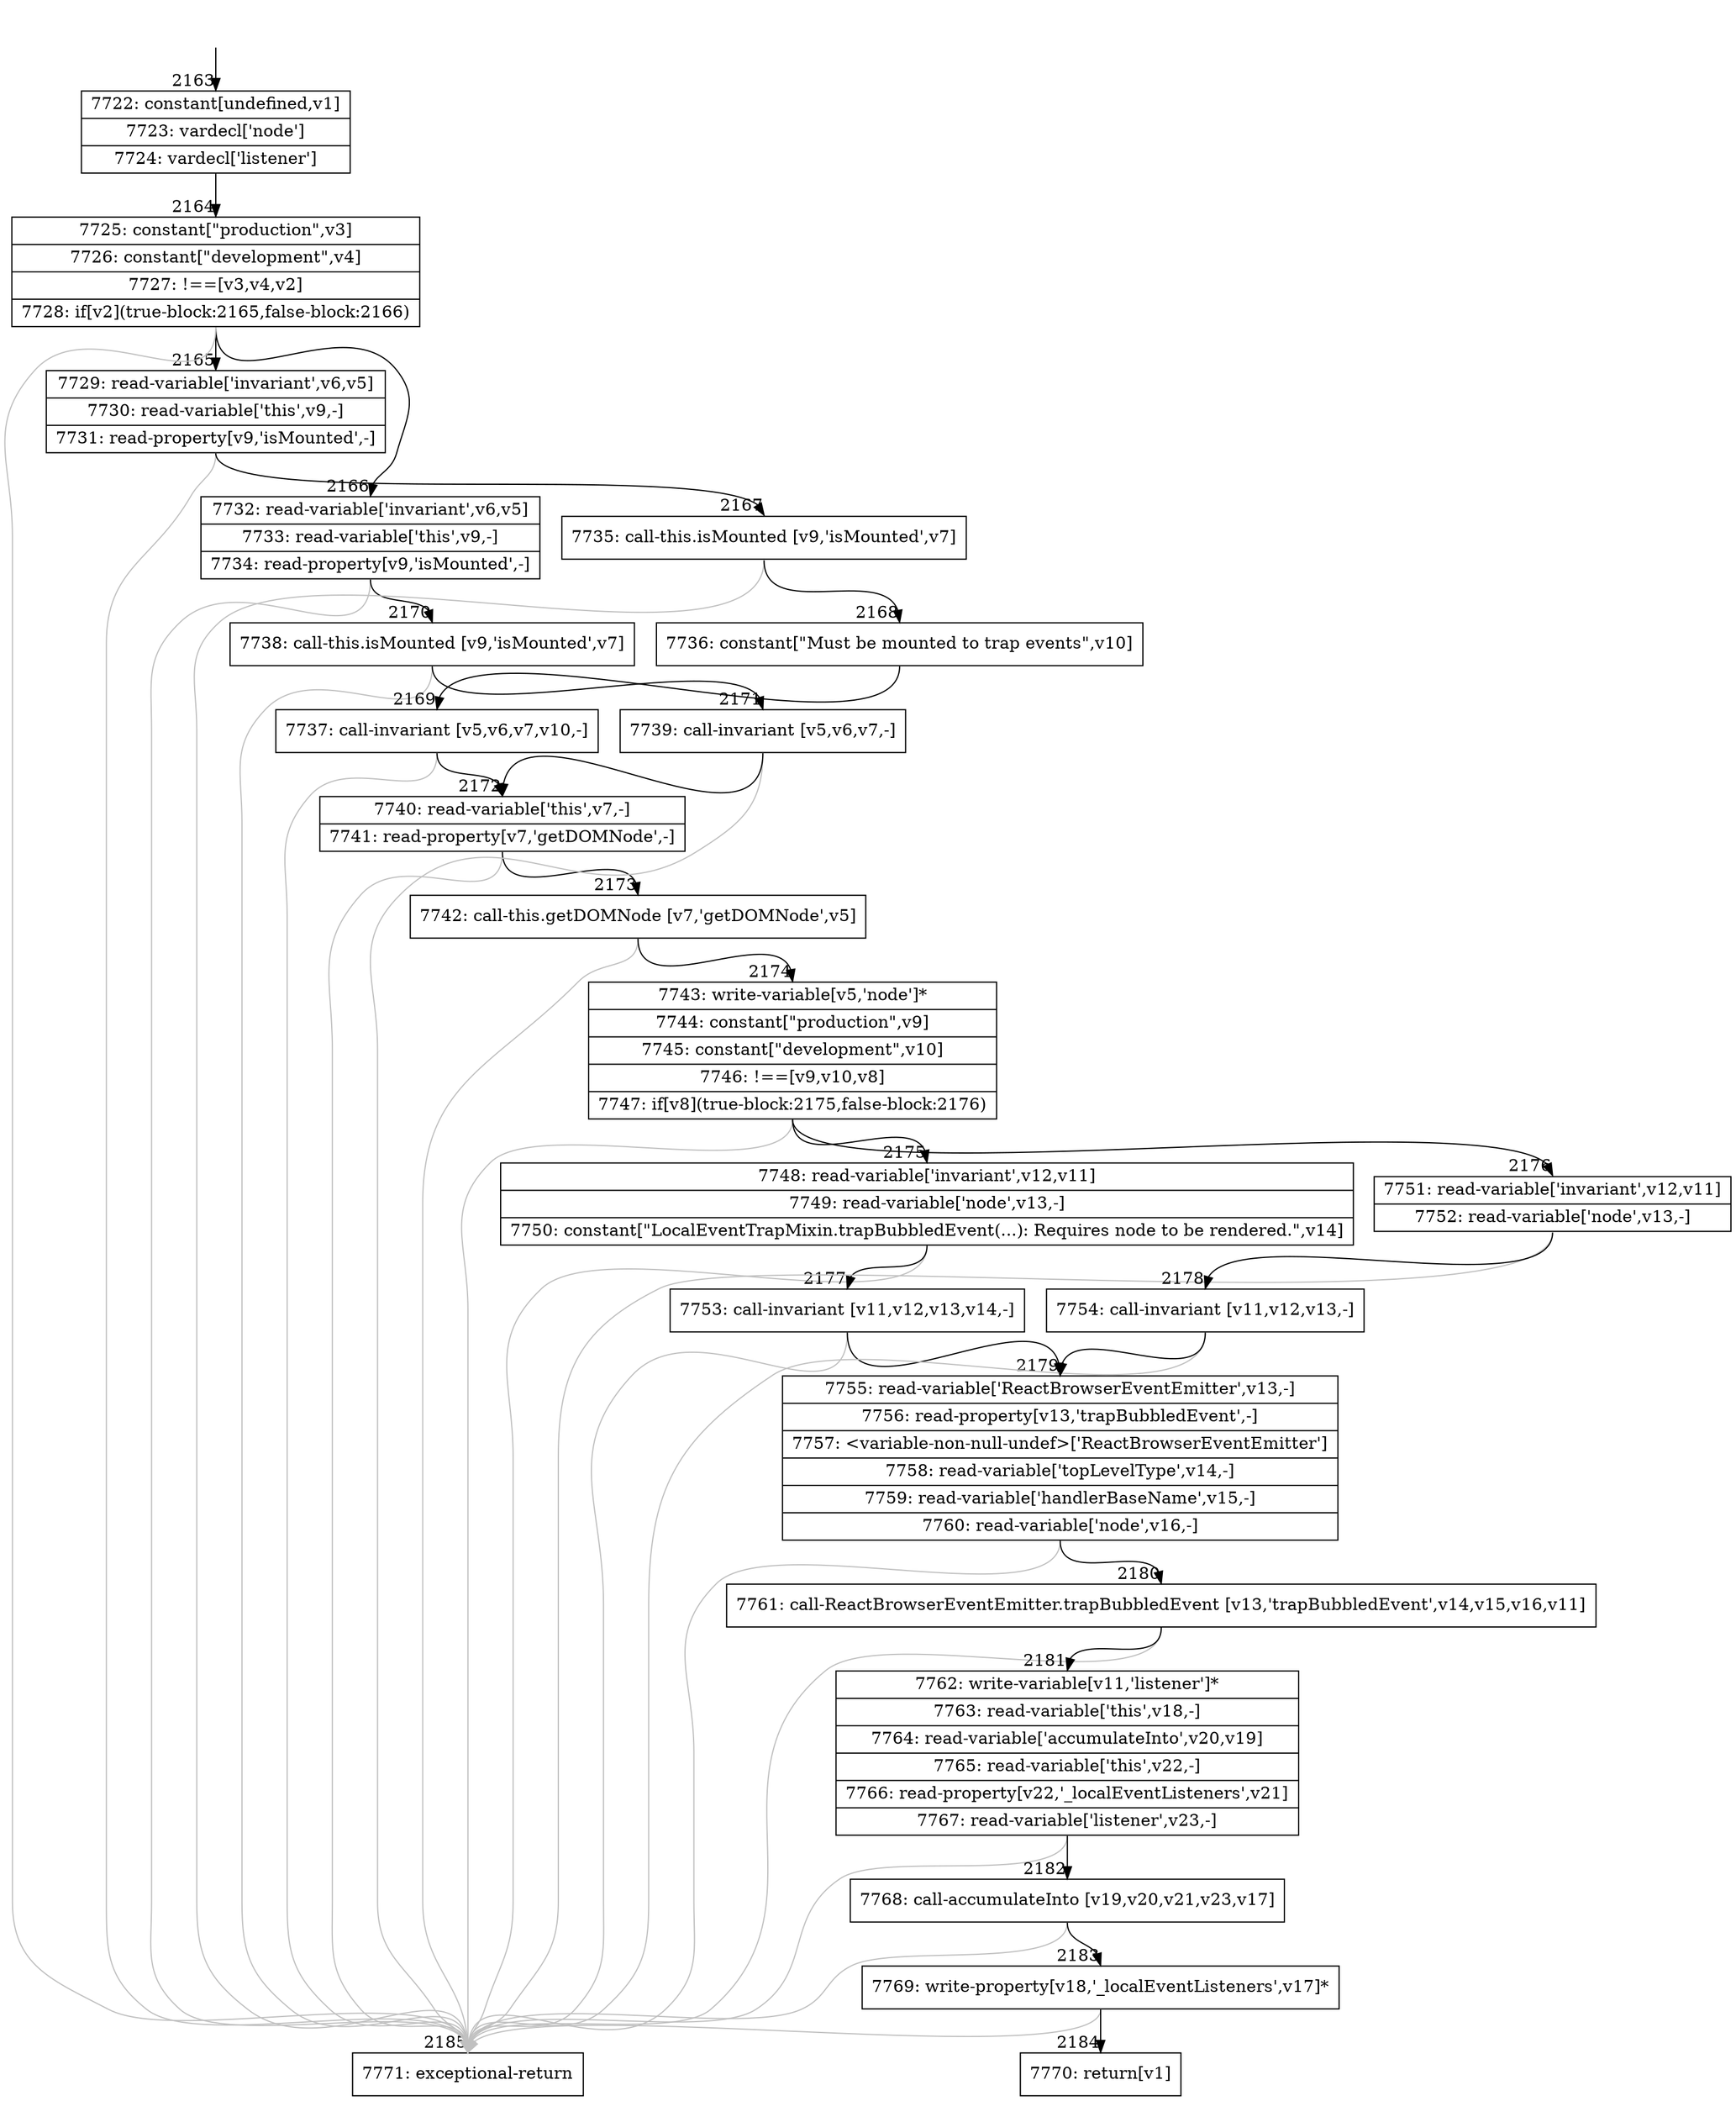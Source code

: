 digraph {
rankdir="TD"
BB_entry155[shape=none,label=""];
BB_entry155 -> BB2163 [tailport=s, headport=n, headlabel="    2163"]
BB2163 [shape=record label="{7722: constant[undefined,v1]|7723: vardecl['node']|7724: vardecl['listener']}" ] 
BB2163 -> BB2164 [tailport=s, headport=n, headlabel="      2164"]
BB2164 [shape=record label="{7725: constant[\"production\",v3]|7726: constant[\"development\",v4]|7727: !==[v3,v4,v2]|7728: if[v2](true-block:2165,false-block:2166)}" ] 
BB2164 -> BB2165 [tailport=s, headport=n, headlabel="      2165"]
BB2164 -> BB2166 [tailport=s, headport=n, headlabel="      2166"]
BB2164 -> BB2185 [tailport=s, headport=n, color=gray, headlabel="      2185"]
BB2165 [shape=record label="{7729: read-variable['invariant',v6,v5]|7730: read-variable['this',v9,-]|7731: read-property[v9,'isMounted',-]}" ] 
BB2165 -> BB2167 [tailport=s, headport=n, headlabel="      2167"]
BB2165 -> BB2185 [tailport=s, headport=n, color=gray]
BB2166 [shape=record label="{7732: read-variable['invariant',v6,v5]|7733: read-variable['this',v9,-]|7734: read-property[v9,'isMounted',-]}" ] 
BB2166 -> BB2170 [tailport=s, headport=n, headlabel="      2170"]
BB2166 -> BB2185 [tailport=s, headport=n, color=gray]
BB2167 [shape=record label="{7735: call-this.isMounted [v9,'isMounted',v7]}" ] 
BB2167 -> BB2168 [tailport=s, headport=n, headlabel="      2168"]
BB2167 -> BB2185 [tailport=s, headport=n, color=gray]
BB2168 [shape=record label="{7736: constant[\"Must be mounted to trap events\",v10]}" ] 
BB2168 -> BB2169 [tailport=s, headport=n, headlabel="      2169"]
BB2169 [shape=record label="{7737: call-invariant [v5,v6,v7,v10,-]}" ] 
BB2169 -> BB2172 [tailport=s, headport=n, headlabel="      2172"]
BB2169 -> BB2185 [tailport=s, headport=n, color=gray]
BB2170 [shape=record label="{7738: call-this.isMounted [v9,'isMounted',v7]}" ] 
BB2170 -> BB2171 [tailport=s, headport=n, headlabel="      2171"]
BB2170 -> BB2185 [tailport=s, headport=n, color=gray]
BB2171 [shape=record label="{7739: call-invariant [v5,v6,v7,-]}" ] 
BB2171 -> BB2172 [tailport=s, headport=n]
BB2171 -> BB2185 [tailport=s, headport=n, color=gray]
BB2172 [shape=record label="{7740: read-variable['this',v7,-]|7741: read-property[v7,'getDOMNode',-]}" ] 
BB2172 -> BB2173 [tailport=s, headport=n, headlabel="      2173"]
BB2172 -> BB2185 [tailport=s, headport=n, color=gray]
BB2173 [shape=record label="{7742: call-this.getDOMNode [v7,'getDOMNode',v5]}" ] 
BB2173 -> BB2174 [tailport=s, headport=n, headlabel="      2174"]
BB2173 -> BB2185 [tailport=s, headport=n, color=gray]
BB2174 [shape=record label="{7743: write-variable[v5,'node']*|7744: constant[\"production\",v9]|7745: constant[\"development\",v10]|7746: !==[v9,v10,v8]|7747: if[v8](true-block:2175,false-block:2176)}" ] 
BB2174 -> BB2175 [tailport=s, headport=n, headlabel="      2175"]
BB2174 -> BB2176 [tailport=s, headport=n, headlabel="      2176"]
BB2174 -> BB2185 [tailport=s, headport=n, color=gray]
BB2175 [shape=record label="{7748: read-variable['invariant',v12,v11]|7749: read-variable['node',v13,-]|7750: constant[\"LocalEventTrapMixin.trapBubbledEvent(...): Requires node to be rendered.\",v14]}" ] 
BB2175 -> BB2177 [tailport=s, headport=n, headlabel="      2177"]
BB2175 -> BB2185 [tailport=s, headport=n, color=gray]
BB2176 [shape=record label="{7751: read-variable['invariant',v12,v11]|7752: read-variable['node',v13,-]}" ] 
BB2176 -> BB2178 [tailport=s, headport=n, headlabel="      2178"]
BB2176 -> BB2185 [tailport=s, headport=n, color=gray]
BB2177 [shape=record label="{7753: call-invariant [v11,v12,v13,v14,-]}" ] 
BB2177 -> BB2179 [tailport=s, headport=n, headlabel="      2179"]
BB2177 -> BB2185 [tailport=s, headport=n, color=gray]
BB2178 [shape=record label="{7754: call-invariant [v11,v12,v13,-]}" ] 
BB2178 -> BB2179 [tailport=s, headport=n]
BB2178 -> BB2185 [tailport=s, headport=n, color=gray]
BB2179 [shape=record label="{7755: read-variable['ReactBrowserEventEmitter',v13,-]|7756: read-property[v13,'trapBubbledEvent',-]|7757: \<variable-non-null-undef\>['ReactBrowserEventEmitter']|7758: read-variable['topLevelType',v14,-]|7759: read-variable['handlerBaseName',v15,-]|7760: read-variable['node',v16,-]}" ] 
BB2179 -> BB2180 [tailport=s, headport=n, headlabel="      2180"]
BB2179 -> BB2185 [tailport=s, headport=n, color=gray]
BB2180 [shape=record label="{7761: call-ReactBrowserEventEmitter.trapBubbledEvent [v13,'trapBubbledEvent',v14,v15,v16,v11]}" ] 
BB2180 -> BB2181 [tailport=s, headport=n, headlabel="      2181"]
BB2180 -> BB2185 [tailport=s, headport=n, color=gray]
BB2181 [shape=record label="{7762: write-variable[v11,'listener']*|7763: read-variable['this',v18,-]|7764: read-variable['accumulateInto',v20,v19]|7765: read-variable['this',v22,-]|7766: read-property[v22,'_localEventListeners',v21]|7767: read-variable['listener',v23,-]}" ] 
BB2181 -> BB2182 [tailport=s, headport=n, headlabel="      2182"]
BB2181 -> BB2185 [tailport=s, headport=n, color=gray]
BB2182 [shape=record label="{7768: call-accumulateInto [v19,v20,v21,v23,v17]}" ] 
BB2182 -> BB2183 [tailport=s, headport=n, headlabel="      2183"]
BB2182 -> BB2185 [tailport=s, headport=n, color=gray]
BB2183 [shape=record label="{7769: write-property[v18,'_localEventListeners',v17]*}" ] 
BB2183 -> BB2184 [tailport=s, headport=n, headlabel="      2184"]
BB2183 -> BB2185 [tailport=s, headport=n, color=gray]
BB2184 [shape=record label="{7770: return[v1]}" ] 
BB2185 [shape=record label="{7771: exceptional-return}" ] 
//#$~ 4086
}
